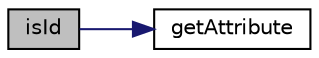 digraph "isId"
{
  edge [fontname="Helvetica",fontsize="10",labelfontname="Helvetica",labelfontsize="10"];
  node [fontname="Helvetica",fontsize="10",shape=record];
  rankdir="LR";
  Node1 [label="isId",height=0.2,width=0.4,color="black", fillcolor="grey75", style="filled" fontcolor="black"];
  Node1 -> Node2 [color="midnightblue",fontsize="10",style="solid",fontname="Helvetica"];
  Node2 [label="getAttribute",height=0.2,width=0.4,color="black", fillcolor="white", style="filled",URL="$class_simple_tag.html#a23c799cbfa1a6b6e2079dbbcf46ab4f7"];
}
